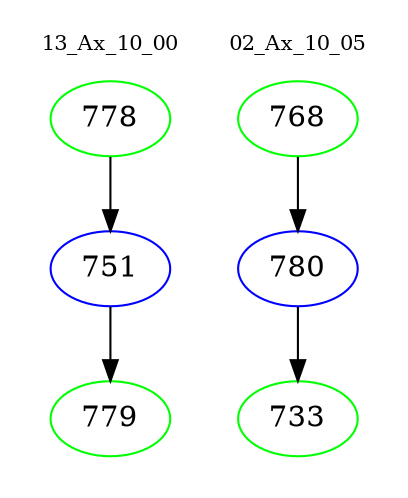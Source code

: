 digraph{
subgraph cluster_0 {
color = white
label = "13_Ax_10_00";
fontsize=10;
T0_778 [label="778", color="green"]
T0_778 -> T0_751 [color="black"]
T0_751 [label="751", color="blue"]
T0_751 -> T0_779 [color="black"]
T0_779 [label="779", color="green"]
}
subgraph cluster_1 {
color = white
label = "02_Ax_10_05";
fontsize=10;
T1_768 [label="768", color="green"]
T1_768 -> T1_780 [color="black"]
T1_780 [label="780", color="blue"]
T1_780 -> T1_733 [color="black"]
T1_733 [label="733", color="green"]
}
}

